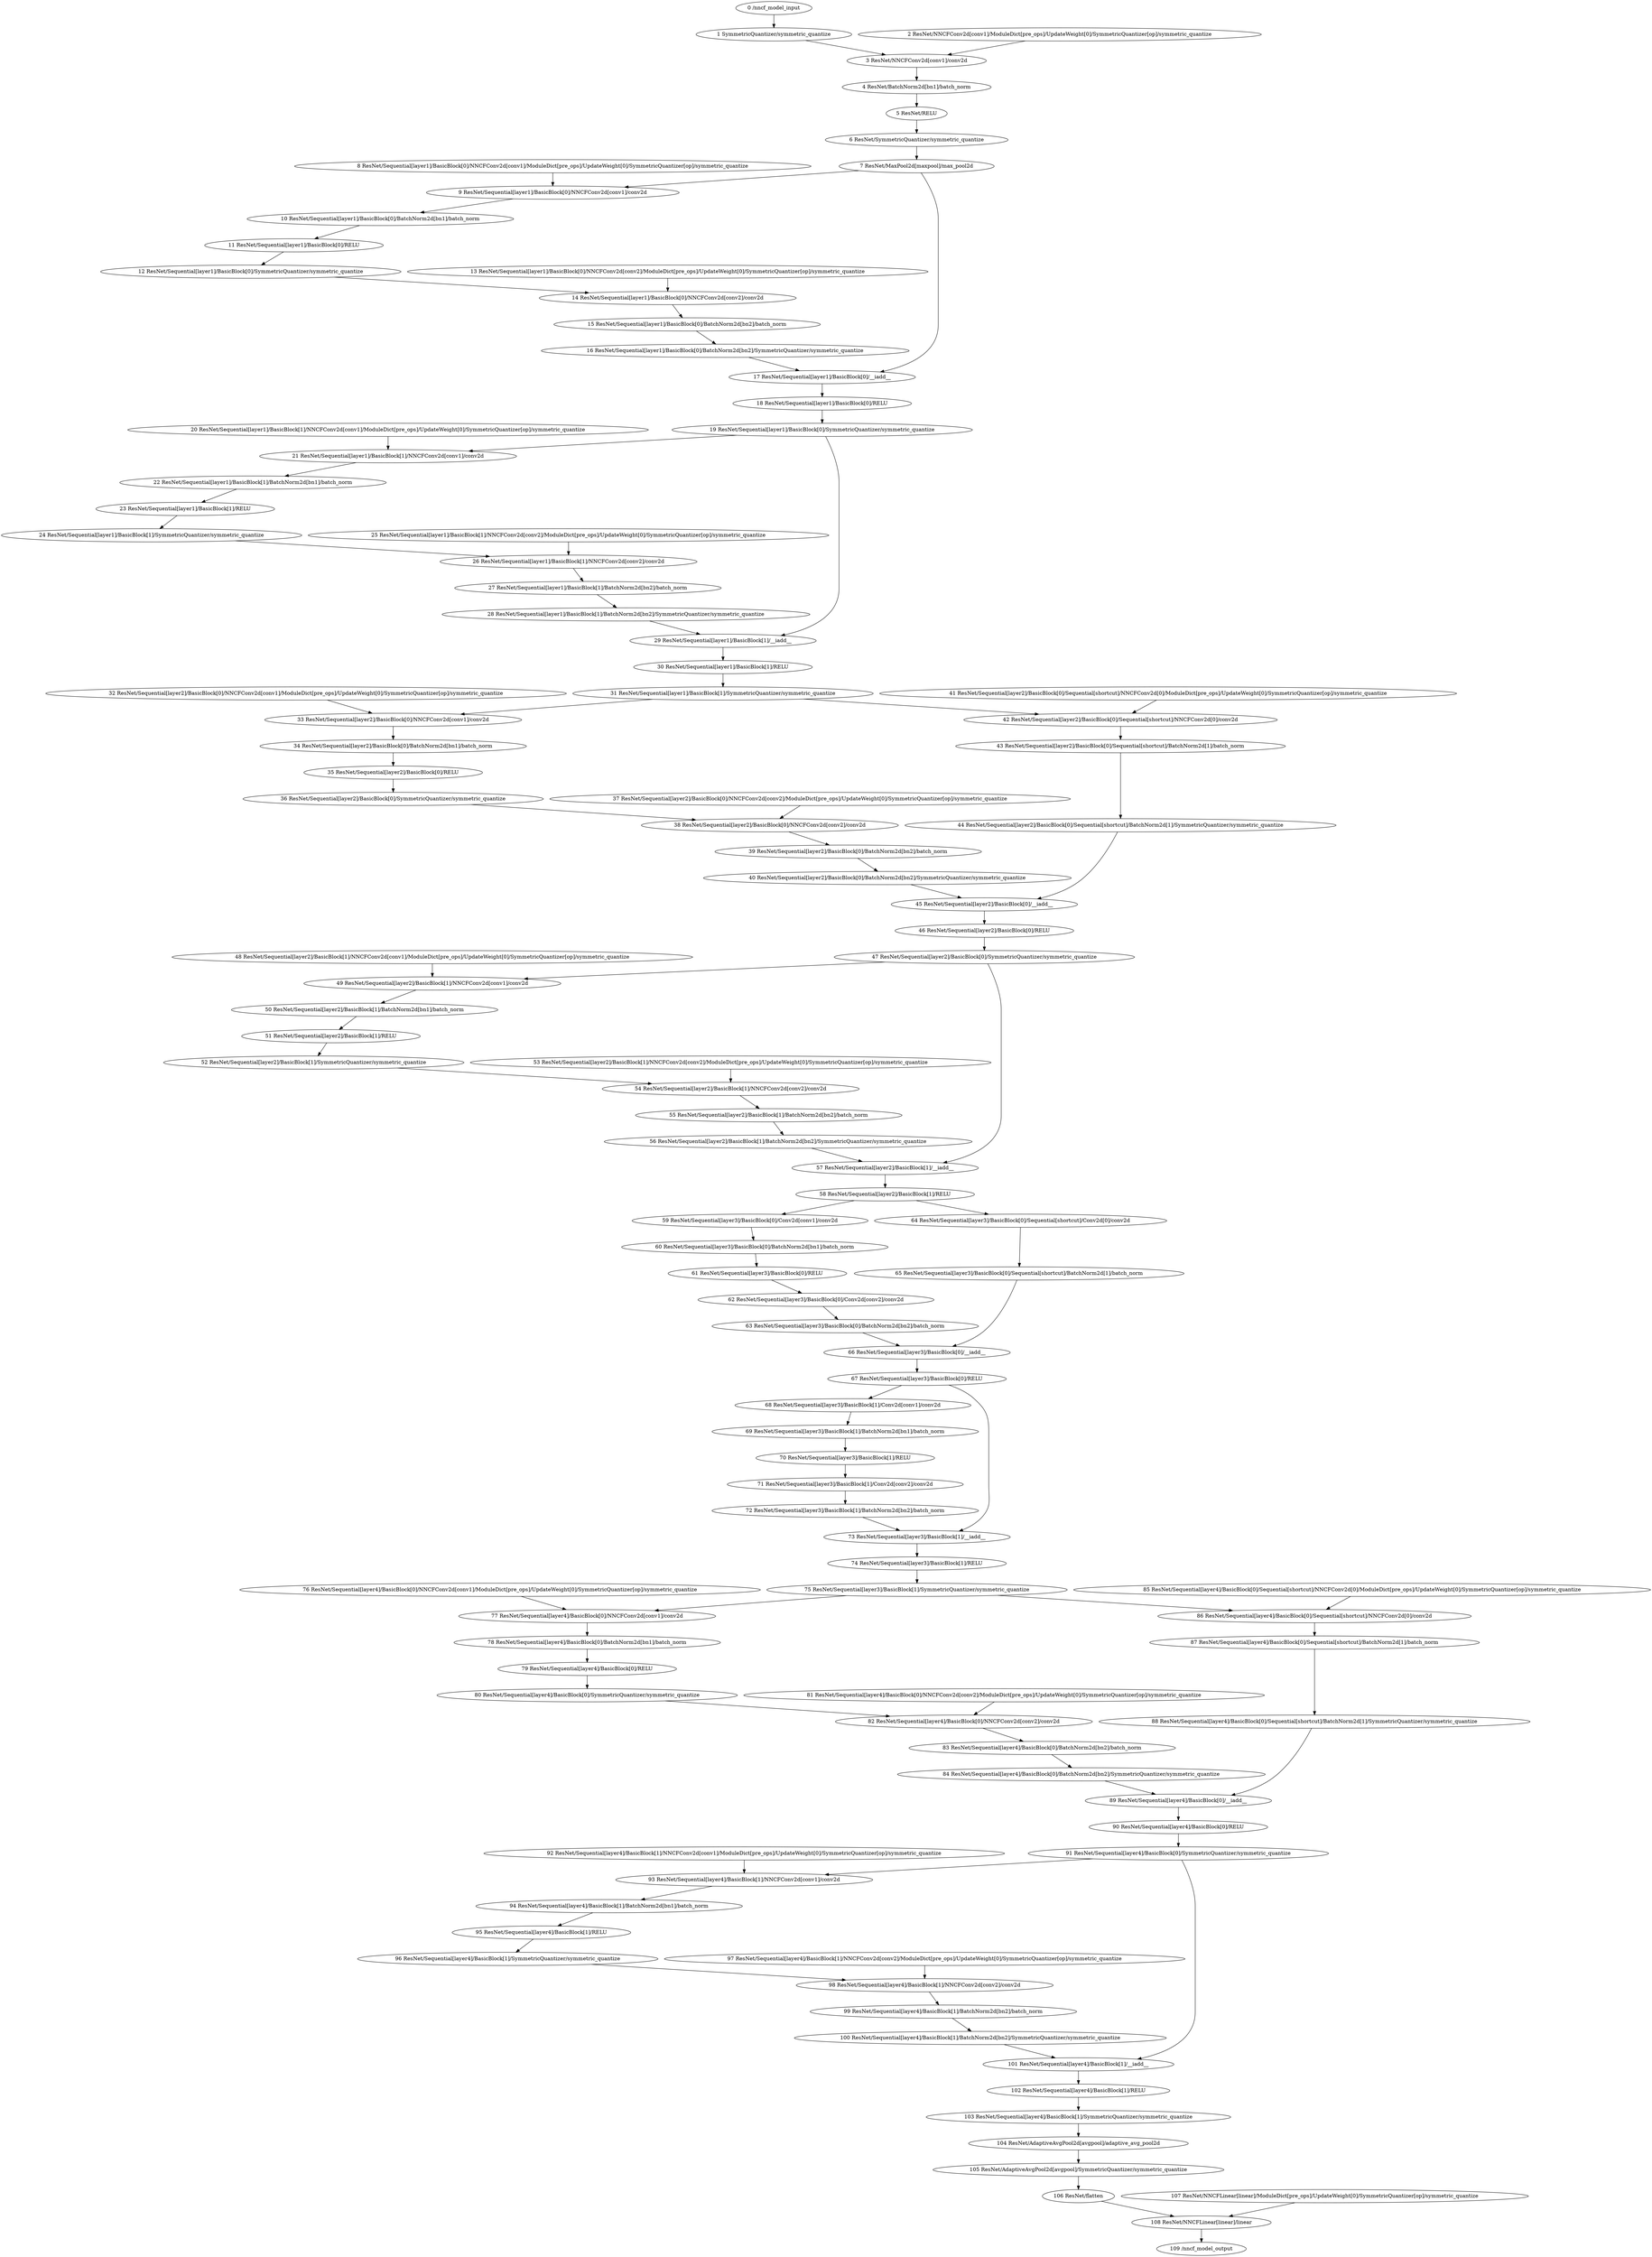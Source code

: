 strict digraph  {
"0 /nncf_model_input" [id=0, scope="", type=nncf_model_input];
"1 SymmetricQuantizer/symmetric_quantize" [id=1, scope=SymmetricQuantizer, type=symmetric_quantize];
"2 ResNet/NNCFConv2d[conv1]/ModuleDict[pre_ops]/UpdateWeight[0]/SymmetricQuantizer[op]/symmetric_quantize" [id=2, scope="ResNet/NNCFConv2d[conv1]/ModuleDict[pre_ops]/UpdateWeight[0]/SymmetricQuantizer[op]", type=symmetric_quantize];
"3 ResNet/NNCFConv2d[conv1]/conv2d" [id=3, scope="ResNet/NNCFConv2d[conv1]", type=conv2d];
"4 ResNet/BatchNorm2d[bn1]/batch_norm" [id=4, scope="ResNet/BatchNorm2d[bn1]", type=batch_norm];
"5 ResNet/RELU" [id=5, scope=ResNet, type=RELU];
"6 ResNet/SymmetricQuantizer/symmetric_quantize" [id=6, scope="ResNet/SymmetricQuantizer", type=symmetric_quantize];
"7 ResNet/MaxPool2d[maxpool]/max_pool2d" [id=7, scope="ResNet/MaxPool2d[maxpool]", type=max_pool2d];
"8 ResNet/Sequential[layer1]/BasicBlock[0]/NNCFConv2d[conv1]/ModuleDict[pre_ops]/UpdateWeight[0]/SymmetricQuantizer[op]/symmetric_quantize" [id=8, scope="ResNet/Sequential[layer1]/BasicBlock[0]/NNCFConv2d[conv1]/ModuleDict[pre_ops]/UpdateWeight[0]/SymmetricQuantizer[op]", type=symmetric_quantize];
"9 ResNet/Sequential[layer1]/BasicBlock[0]/NNCFConv2d[conv1]/conv2d" [id=9, scope="ResNet/Sequential[layer1]/BasicBlock[0]/NNCFConv2d[conv1]", type=conv2d];
"10 ResNet/Sequential[layer1]/BasicBlock[0]/BatchNorm2d[bn1]/batch_norm" [id=10, scope="ResNet/Sequential[layer1]/BasicBlock[0]/BatchNorm2d[bn1]", type=batch_norm];
"11 ResNet/Sequential[layer1]/BasicBlock[0]/RELU" [id=11, scope="ResNet/Sequential[layer1]/BasicBlock[0]", type=RELU];
"12 ResNet/Sequential[layer1]/BasicBlock[0]/SymmetricQuantizer/symmetric_quantize" [id=12, scope="ResNet/Sequential[layer1]/BasicBlock[0]/SymmetricQuantizer", type=symmetric_quantize];
"13 ResNet/Sequential[layer1]/BasicBlock[0]/NNCFConv2d[conv2]/ModuleDict[pre_ops]/UpdateWeight[0]/SymmetricQuantizer[op]/symmetric_quantize" [id=13, scope="ResNet/Sequential[layer1]/BasicBlock[0]/NNCFConv2d[conv2]/ModuleDict[pre_ops]/UpdateWeight[0]/SymmetricQuantizer[op]", type=symmetric_quantize];
"14 ResNet/Sequential[layer1]/BasicBlock[0]/NNCFConv2d[conv2]/conv2d" [id=14, scope="ResNet/Sequential[layer1]/BasicBlock[0]/NNCFConv2d[conv2]", type=conv2d];
"15 ResNet/Sequential[layer1]/BasicBlock[0]/BatchNorm2d[bn2]/batch_norm" [id=15, scope="ResNet/Sequential[layer1]/BasicBlock[0]/BatchNorm2d[bn2]", type=batch_norm];
"16 ResNet/Sequential[layer1]/BasicBlock[0]/BatchNorm2d[bn2]/SymmetricQuantizer/symmetric_quantize" [id=16, scope="ResNet/Sequential[layer1]/BasicBlock[0]/BatchNorm2d[bn2]/SymmetricQuantizer", type=symmetric_quantize];
"17 ResNet/Sequential[layer1]/BasicBlock[0]/__iadd__" [id=17, scope="ResNet/Sequential[layer1]/BasicBlock[0]", type=__iadd__];
"18 ResNet/Sequential[layer1]/BasicBlock[0]/RELU" [id=18, scope="ResNet/Sequential[layer1]/BasicBlock[0]", type=RELU];
"19 ResNet/Sequential[layer1]/BasicBlock[0]/SymmetricQuantizer/symmetric_quantize" [id=19, scope="ResNet/Sequential[layer1]/BasicBlock[0]/SymmetricQuantizer", type=symmetric_quantize];
"20 ResNet/Sequential[layer1]/BasicBlock[1]/NNCFConv2d[conv1]/ModuleDict[pre_ops]/UpdateWeight[0]/SymmetricQuantizer[op]/symmetric_quantize" [id=20, scope="ResNet/Sequential[layer1]/BasicBlock[1]/NNCFConv2d[conv1]/ModuleDict[pre_ops]/UpdateWeight[0]/SymmetricQuantizer[op]", type=symmetric_quantize];
"21 ResNet/Sequential[layer1]/BasicBlock[1]/NNCFConv2d[conv1]/conv2d" [id=21, scope="ResNet/Sequential[layer1]/BasicBlock[1]/NNCFConv2d[conv1]", type=conv2d];
"22 ResNet/Sequential[layer1]/BasicBlock[1]/BatchNorm2d[bn1]/batch_norm" [id=22, scope="ResNet/Sequential[layer1]/BasicBlock[1]/BatchNorm2d[bn1]", type=batch_norm];
"23 ResNet/Sequential[layer1]/BasicBlock[1]/RELU" [id=23, scope="ResNet/Sequential[layer1]/BasicBlock[1]", type=RELU];
"24 ResNet/Sequential[layer1]/BasicBlock[1]/SymmetricQuantizer/symmetric_quantize" [id=24, scope="ResNet/Sequential[layer1]/BasicBlock[1]/SymmetricQuantizer", type=symmetric_quantize];
"25 ResNet/Sequential[layer1]/BasicBlock[1]/NNCFConv2d[conv2]/ModuleDict[pre_ops]/UpdateWeight[0]/SymmetricQuantizer[op]/symmetric_quantize" [id=25, scope="ResNet/Sequential[layer1]/BasicBlock[1]/NNCFConv2d[conv2]/ModuleDict[pre_ops]/UpdateWeight[0]/SymmetricQuantizer[op]", type=symmetric_quantize];
"26 ResNet/Sequential[layer1]/BasicBlock[1]/NNCFConv2d[conv2]/conv2d" [id=26, scope="ResNet/Sequential[layer1]/BasicBlock[1]/NNCFConv2d[conv2]", type=conv2d];
"27 ResNet/Sequential[layer1]/BasicBlock[1]/BatchNorm2d[bn2]/batch_norm" [id=27, scope="ResNet/Sequential[layer1]/BasicBlock[1]/BatchNorm2d[bn2]", type=batch_norm];
"28 ResNet/Sequential[layer1]/BasicBlock[1]/BatchNorm2d[bn2]/SymmetricQuantizer/symmetric_quantize" [id=28, scope="ResNet/Sequential[layer1]/BasicBlock[1]/BatchNorm2d[bn2]/SymmetricQuantizer", type=symmetric_quantize];
"29 ResNet/Sequential[layer1]/BasicBlock[1]/__iadd__" [id=29, scope="ResNet/Sequential[layer1]/BasicBlock[1]", type=__iadd__];
"30 ResNet/Sequential[layer1]/BasicBlock[1]/RELU" [id=30, scope="ResNet/Sequential[layer1]/BasicBlock[1]", type=RELU];
"31 ResNet/Sequential[layer1]/BasicBlock[1]/SymmetricQuantizer/symmetric_quantize" [id=31, scope="ResNet/Sequential[layer1]/BasicBlock[1]/SymmetricQuantizer", type=symmetric_quantize];
"32 ResNet/Sequential[layer2]/BasicBlock[0]/NNCFConv2d[conv1]/ModuleDict[pre_ops]/UpdateWeight[0]/SymmetricQuantizer[op]/symmetric_quantize" [id=32, scope="ResNet/Sequential[layer2]/BasicBlock[0]/NNCFConv2d[conv1]/ModuleDict[pre_ops]/UpdateWeight[0]/SymmetricQuantizer[op]", type=symmetric_quantize];
"33 ResNet/Sequential[layer2]/BasicBlock[0]/NNCFConv2d[conv1]/conv2d" [id=33, scope="ResNet/Sequential[layer2]/BasicBlock[0]/NNCFConv2d[conv1]", type=conv2d];
"34 ResNet/Sequential[layer2]/BasicBlock[0]/BatchNorm2d[bn1]/batch_norm" [id=34, scope="ResNet/Sequential[layer2]/BasicBlock[0]/BatchNorm2d[bn1]", type=batch_norm];
"35 ResNet/Sequential[layer2]/BasicBlock[0]/RELU" [id=35, scope="ResNet/Sequential[layer2]/BasicBlock[0]", type=RELU];
"36 ResNet/Sequential[layer2]/BasicBlock[0]/SymmetricQuantizer/symmetric_quantize" [id=36, scope="ResNet/Sequential[layer2]/BasicBlock[0]/SymmetricQuantizer", type=symmetric_quantize];
"37 ResNet/Sequential[layer2]/BasicBlock[0]/NNCFConv2d[conv2]/ModuleDict[pre_ops]/UpdateWeight[0]/SymmetricQuantizer[op]/symmetric_quantize" [id=37, scope="ResNet/Sequential[layer2]/BasicBlock[0]/NNCFConv2d[conv2]/ModuleDict[pre_ops]/UpdateWeight[0]/SymmetricQuantizer[op]", type=symmetric_quantize];
"38 ResNet/Sequential[layer2]/BasicBlock[0]/NNCFConv2d[conv2]/conv2d" [id=38, scope="ResNet/Sequential[layer2]/BasicBlock[0]/NNCFConv2d[conv2]", type=conv2d];
"39 ResNet/Sequential[layer2]/BasicBlock[0]/BatchNorm2d[bn2]/batch_norm" [id=39, scope="ResNet/Sequential[layer2]/BasicBlock[0]/BatchNorm2d[bn2]", type=batch_norm];
"40 ResNet/Sequential[layer2]/BasicBlock[0]/BatchNorm2d[bn2]/SymmetricQuantizer/symmetric_quantize" [id=40, scope="ResNet/Sequential[layer2]/BasicBlock[0]/BatchNorm2d[bn2]/SymmetricQuantizer", type=symmetric_quantize];
"41 ResNet/Sequential[layer2]/BasicBlock[0]/Sequential[shortcut]/NNCFConv2d[0]/ModuleDict[pre_ops]/UpdateWeight[0]/SymmetricQuantizer[op]/symmetric_quantize" [id=41, scope="ResNet/Sequential[layer2]/BasicBlock[0]/Sequential[shortcut]/NNCFConv2d[0]/ModuleDict[pre_ops]/UpdateWeight[0]/SymmetricQuantizer[op]", type=symmetric_quantize];
"42 ResNet/Sequential[layer2]/BasicBlock[0]/Sequential[shortcut]/NNCFConv2d[0]/conv2d" [id=42, scope="ResNet/Sequential[layer2]/BasicBlock[0]/Sequential[shortcut]/NNCFConv2d[0]", type=conv2d];
"43 ResNet/Sequential[layer2]/BasicBlock[0]/Sequential[shortcut]/BatchNorm2d[1]/batch_norm" [id=43, scope="ResNet/Sequential[layer2]/BasicBlock[0]/Sequential[shortcut]/BatchNorm2d[1]", type=batch_norm];
"44 ResNet/Sequential[layer2]/BasicBlock[0]/Sequential[shortcut]/BatchNorm2d[1]/SymmetricQuantizer/symmetric_quantize" [id=44, scope="ResNet/Sequential[layer2]/BasicBlock[0]/Sequential[shortcut]/BatchNorm2d[1]/SymmetricQuantizer", type=symmetric_quantize];
"45 ResNet/Sequential[layer2]/BasicBlock[0]/__iadd__" [id=45, scope="ResNet/Sequential[layer2]/BasicBlock[0]", type=__iadd__];
"46 ResNet/Sequential[layer2]/BasicBlock[0]/RELU" [id=46, scope="ResNet/Sequential[layer2]/BasicBlock[0]", type=RELU];
"47 ResNet/Sequential[layer2]/BasicBlock[0]/SymmetricQuantizer/symmetric_quantize" [id=47, scope="ResNet/Sequential[layer2]/BasicBlock[0]/SymmetricQuantizer", type=symmetric_quantize];
"48 ResNet/Sequential[layer2]/BasicBlock[1]/NNCFConv2d[conv1]/ModuleDict[pre_ops]/UpdateWeight[0]/SymmetricQuantizer[op]/symmetric_quantize" [id=48, scope="ResNet/Sequential[layer2]/BasicBlock[1]/NNCFConv2d[conv1]/ModuleDict[pre_ops]/UpdateWeight[0]/SymmetricQuantizer[op]", type=symmetric_quantize];
"49 ResNet/Sequential[layer2]/BasicBlock[1]/NNCFConv2d[conv1]/conv2d" [id=49, scope="ResNet/Sequential[layer2]/BasicBlock[1]/NNCFConv2d[conv1]", type=conv2d];
"50 ResNet/Sequential[layer2]/BasicBlock[1]/BatchNorm2d[bn1]/batch_norm" [id=50, scope="ResNet/Sequential[layer2]/BasicBlock[1]/BatchNorm2d[bn1]", type=batch_norm];
"51 ResNet/Sequential[layer2]/BasicBlock[1]/RELU" [id=51, scope="ResNet/Sequential[layer2]/BasicBlock[1]", type=RELU];
"52 ResNet/Sequential[layer2]/BasicBlock[1]/SymmetricQuantizer/symmetric_quantize" [id=52, scope="ResNet/Sequential[layer2]/BasicBlock[1]/SymmetricQuantizer", type=symmetric_quantize];
"53 ResNet/Sequential[layer2]/BasicBlock[1]/NNCFConv2d[conv2]/ModuleDict[pre_ops]/UpdateWeight[0]/SymmetricQuantizer[op]/symmetric_quantize" [id=53, scope="ResNet/Sequential[layer2]/BasicBlock[1]/NNCFConv2d[conv2]/ModuleDict[pre_ops]/UpdateWeight[0]/SymmetricQuantizer[op]", type=symmetric_quantize];
"54 ResNet/Sequential[layer2]/BasicBlock[1]/NNCFConv2d[conv2]/conv2d" [id=54, scope="ResNet/Sequential[layer2]/BasicBlock[1]/NNCFConv2d[conv2]", type=conv2d];
"55 ResNet/Sequential[layer2]/BasicBlock[1]/BatchNorm2d[bn2]/batch_norm" [id=55, scope="ResNet/Sequential[layer2]/BasicBlock[1]/BatchNorm2d[bn2]", type=batch_norm];
"56 ResNet/Sequential[layer2]/BasicBlock[1]/BatchNorm2d[bn2]/SymmetricQuantizer/symmetric_quantize" [id=56, scope="ResNet/Sequential[layer2]/BasicBlock[1]/BatchNorm2d[bn2]/SymmetricQuantizer", type=symmetric_quantize];
"57 ResNet/Sequential[layer2]/BasicBlock[1]/__iadd__" [id=57, scope="ResNet/Sequential[layer2]/BasicBlock[1]", type=__iadd__];
"58 ResNet/Sequential[layer2]/BasicBlock[1]/RELU" [id=58, scope="ResNet/Sequential[layer2]/BasicBlock[1]", type=RELU];
"59 ResNet/Sequential[layer3]/BasicBlock[0]/Conv2d[conv1]/conv2d" [id=59, scope="ResNet/Sequential[layer3]/BasicBlock[0]/Conv2d[conv1]", type=conv2d];
"60 ResNet/Sequential[layer3]/BasicBlock[0]/BatchNorm2d[bn1]/batch_norm" [id=60, scope="ResNet/Sequential[layer3]/BasicBlock[0]/BatchNorm2d[bn1]", type=batch_norm];
"61 ResNet/Sequential[layer3]/BasicBlock[0]/RELU" [id=61, scope="ResNet/Sequential[layer3]/BasicBlock[0]", type=RELU];
"62 ResNet/Sequential[layer3]/BasicBlock[0]/Conv2d[conv2]/conv2d" [id=62, scope="ResNet/Sequential[layer3]/BasicBlock[0]/Conv2d[conv2]", type=conv2d];
"63 ResNet/Sequential[layer3]/BasicBlock[0]/BatchNorm2d[bn2]/batch_norm" [id=63, scope="ResNet/Sequential[layer3]/BasicBlock[0]/BatchNorm2d[bn2]", type=batch_norm];
"64 ResNet/Sequential[layer3]/BasicBlock[0]/Sequential[shortcut]/Conv2d[0]/conv2d" [id=64, scope="ResNet/Sequential[layer3]/BasicBlock[0]/Sequential[shortcut]/Conv2d[0]", type=conv2d];
"65 ResNet/Sequential[layer3]/BasicBlock[0]/Sequential[shortcut]/BatchNorm2d[1]/batch_norm" [id=65, scope="ResNet/Sequential[layer3]/BasicBlock[0]/Sequential[shortcut]/BatchNorm2d[1]", type=batch_norm];
"66 ResNet/Sequential[layer3]/BasicBlock[0]/__iadd__" [id=66, scope="ResNet/Sequential[layer3]/BasicBlock[0]", type=__iadd__];
"67 ResNet/Sequential[layer3]/BasicBlock[0]/RELU" [id=67, scope="ResNet/Sequential[layer3]/BasicBlock[0]", type=RELU];
"68 ResNet/Sequential[layer3]/BasicBlock[1]/Conv2d[conv1]/conv2d" [id=68, scope="ResNet/Sequential[layer3]/BasicBlock[1]/Conv2d[conv1]", type=conv2d];
"69 ResNet/Sequential[layer3]/BasicBlock[1]/BatchNorm2d[bn1]/batch_norm" [id=69, scope="ResNet/Sequential[layer3]/BasicBlock[1]/BatchNorm2d[bn1]", type=batch_norm];
"70 ResNet/Sequential[layer3]/BasicBlock[1]/RELU" [id=70, scope="ResNet/Sequential[layer3]/BasicBlock[1]", type=RELU];
"71 ResNet/Sequential[layer3]/BasicBlock[1]/Conv2d[conv2]/conv2d" [id=71, scope="ResNet/Sequential[layer3]/BasicBlock[1]/Conv2d[conv2]", type=conv2d];
"72 ResNet/Sequential[layer3]/BasicBlock[1]/BatchNorm2d[bn2]/batch_norm" [id=72, scope="ResNet/Sequential[layer3]/BasicBlock[1]/BatchNorm2d[bn2]", type=batch_norm];
"73 ResNet/Sequential[layer3]/BasicBlock[1]/__iadd__" [id=73, scope="ResNet/Sequential[layer3]/BasicBlock[1]", type=__iadd__];
"74 ResNet/Sequential[layer3]/BasicBlock[1]/RELU" [id=74, scope="ResNet/Sequential[layer3]/BasicBlock[1]", type=RELU];
"75 ResNet/Sequential[layer3]/BasicBlock[1]/SymmetricQuantizer/symmetric_quantize" [id=75, scope="ResNet/Sequential[layer3]/BasicBlock[1]/SymmetricQuantizer", type=symmetric_quantize];
"76 ResNet/Sequential[layer4]/BasicBlock[0]/NNCFConv2d[conv1]/ModuleDict[pre_ops]/UpdateWeight[0]/SymmetricQuantizer[op]/symmetric_quantize" [id=76, scope="ResNet/Sequential[layer4]/BasicBlock[0]/NNCFConv2d[conv1]/ModuleDict[pre_ops]/UpdateWeight[0]/SymmetricQuantizer[op]", type=symmetric_quantize];
"77 ResNet/Sequential[layer4]/BasicBlock[0]/NNCFConv2d[conv1]/conv2d" [id=77, scope="ResNet/Sequential[layer4]/BasicBlock[0]/NNCFConv2d[conv1]", type=conv2d];
"78 ResNet/Sequential[layer4]/BasicBlock[0]/BatchNorm2d[bn1]/batch_norm" [id=78, scope="ResNet/Sequential[layer4]/BasicBlock[0]/BatchNorm2d[bn1]", type=batch_norm];
"79 ResNet/Sequential[layer4]/BasicBlock[0]/RELU" [id=79, scope="ResNet/Sequential[layer4]/BasicBlock[0]", type=RELU];
"80 ResNet/Sequential[layer4]/BasicBlock[0]/SymmetricQuantizer/symmetric_quantize" [id=80, scope="ResNet/Sequential[layer4]/BasicBlock[0]/SymmetricQuantizer", type=symmetric_quantize];
"81 ResNet/Sequential[layer4]/BasicBlock[0]/NNCFConv2d[conv2]/ModuleDict[pre_ops]/UpdateWeight[0]/SymmetricQuantizer[op]/symmetric_quantize" [id=81, scope="ResNet/Sequential[layer4]/BasicBlock[0]/NNCFConv2d[conv2]/ModuleDict[pre_ops]/UpdateWeight[0]/SymmetricQuantizer[op]", type=symmetric_quantize];
"82 ResNet/Sequential[layer4]/BasicBlock[0]/NNCFConv2d[conv2]/conv2d" [id=82, scope="ResNet/Sequential[layer4]/BasicBlock[0]/NNCFConv2d[conv2]", type=conv2d];
"83 ResNet/Sequential[layer4]/BasicBlock[0]/BatchNorm2d[bn2]/batch_norm" [id=83, scope="ResNet/Sequential[layer4]/BasicBlock[0]/BatchNorm2d[bn2]", type=batch_norm];
"84 ResNet/Sequential[layer4]/BasicBlock[0]/BatchNorm2d[bn2]/SymmetricQuantizer/symmetric_quantize" [id=84, scope="ResNet/Sequential[layer4]/BasicBlock[0]/BatchNorm2d[bn2]/SymmetricQuantizer", type=symmetric_quantize];
"85 ResNet/Sequential[layer4]/BasicBlock[0]/Sequential[shortcut]/NNCFConv2d[0]/ModuleDict[pre_ops]/UpdateWeight[0]/SymmetricQuantizer[op]/symmetric_quantize" [id=85, scope="ResNet/Sequential[layer4]/BasicBlock[0]/Sequential[shortcut]/NNCFConv2d[0]/ModuleDict[pre_ops]/UpdateWeight[0]/SymmetricQuantizer[op]", type=symmetric_quantize];
"86 ResNet/Sequential[layer4]/BasicBlock[0]/Sequential[shortcut]/NNCFConv2d[0]/conv2d" [id=86, scope="ResNet/Sequential[layer4]/BasicBlock[0]/Sequential[shortcut]/NNCFConv2d[0]", type=conv2d];
"87 ResNet/Sequential[layer4]/BasicBlock[0]/Sequential[shortcut]/BatchNorm2d[1]/batch_norm" [id=87, scope="ResNet/Sequential[layer4]/BasicBlock[0]/Sequential[shortcut]/BatchNorm2d[1]", type=batch_norm];
"88 ResNet/Sequential[layer4]/BasicBlock[0]/Sequential[shortcut]/BatchNorm2d[1]/SymmetricQuantizer/symmetric_quantize" [id=88, scope="ResNet/Sequential[layer4]/BasicBlock[0]/Sequential[shortcut]/BatchNorm2d[1]/SymmetricQuantizer", type=symmetric_quantize];
"89 ResNet/Sequential[layer4]/BasicBlock[0]/__iadd__" [id=89, scope="ResNet/Sequential[layer4]/BasicBlock[0]", type=__iadd__];
"90 ResNet/Sequential[layer4]/BasicBlock[0]/RELU" [id=90, scope="ResNet/Sequential[layer4]/BasicBlock[0]", type=RELU];
"91 ResNet/Sequential[layer4]/BasicBlock[0]/SymmetricQuantizer/symmetric_quantize" [id=91, scope="ResNet/Sequential[layer4]/BasicBlock[0]/SymmetricQuantizer", type=symmetric_quantize];
"92 ResNet/Sequential[layer4]/BasicBlock[1]/NNCFConv2d[conv1]/ModuleDict[pre_ops]/UpdateWeight[0]/SymmetricQuantizer[op]/symmetric_quantize" [id=92, scope="ResNet/Sequential[layer4]/BasicBlock[1]/NNCFConv2d[conv1]/ModuleDict[pre_ops]/UpdateWeight[0]/SymmetricQuantizer[op]", type=symmetric_quantize];
"93 ResNet/Sequential[layer4]/BasicBlock[1]/NNCFConv2d[conv1]/conv2d" [id=93, scope="ResNet/Sequential[layer4]/BasicBlock[1]/NNCFConv2d[conv1]", type=conv2d];
"94 ResNet/Sequential[layer4]/BasicBlock[1]/BatchNorm2d[bn1]/batch_norm" [id=94, scope="ResNet/Sequential[layer4]/BasicBlock[1]/BatchNorm2d[bn1]", type=batch_norm];
"95 ResNet/Sequential[layer4]/BasicBlock[1]/RELU" [id=95, scope="ResNet/Sequential[layer4]/BasicBlock[1]", type=RELU];
"96 ResNet/Sequential[layer4]/BasicBlock[1]/SymmetricQuantizer/symmetric_quantize" [id=96, scope="ResNet/Sequential[layer4]/BasicBlock[1]/SymmetricQuantizer", type=symmetric_quantize];
"97 ResNet/Sequential[layer4]/BasicBlock[1]/NNCFConv2d[conv2]/ModuleDict[pre_ops]/UpdateWeight[0]/SymmetricQuantizer[op]/symmetric_quantize" [id=97, scope="ResNet/Sequential[layer4]/BasicBlock[1]/NNCFConv2d[conv2]/ModuleDict[pre_ops]/UpdateWeight[0]/SymmetricQuantizer[op]", type=symmetric_quantize];
"98 ResNet/Sequential[layer4]/BasicBlock[1]/NNCFConv2d[conv2]/conv2d" [id=98, scope="ResNet/Sequential[layer4]/BasicBlock[1]/NNCFConv2d[conv2]", type=conv2d];
"99 ResNet/Sequential[layer4]/BasicBlock[1]/BatchNorm2d[bn2]/batch_norm" [id=99, scope="ResNet/Sequential[layer4]/BasicBlock[1]/BatchNorm2d[bn2]", type=batch_norm];
"100 ResNet/Sequential[layer4]/BasicBlock[1]/BatchNorm2d[bn2]/SymmetricQuantizer/symmetric_quantize" [id=100, scope="ResNet/Sequential[layer4]/BasicBlock[1]/BatchNorm2d[bn2]/SymmetricQuantizer", type=symmetric_quantize];
"101 ResNet/Sequential[layer4]/BasicBlock[1]/__iadd__" [id=101, scope="ResNet/Sequential[layer4]/BasicBlock[1]", type=__iadd__];
"102 ResNet/Sequential[layer4]/BasicBlock[1]/RELU" [id=102, scope="ResNet/Sequential[layer4]/BasicBlock[1]", type=RELU];
"103 ResNet/Sequential[layer4]/BasicBlock[1]/SymmetricQuantizer/symmetric_quantize" [id=103, scope="ResNet/Sequential[layer4]/BasicBlock[1]/SymmetricQuantizer", type=symmetric_quantize];
"104 ResNet/AdaptiveAvgPool2d[avgpool]/adaptive_avg_pool2d" [id=104, scope="ResNet/AdaptiveAvgPool2d[avgpool]", type=adaptive_avg_pool2d];
"105 ResNet/AdaptiveAvgPool2d[avgpool]/SymmetricQuantizer/symmetric_quantize" [id=105, scope="ResNet/AdaptiveAvgPool2d[avgpool]/SymmetricQuantizer", type=symmetric_quantize];
"106 ResNet/flatten" [id=106, scope=ResNet, type=flatten];
"107 ResNet/NNCFLinear[linear]/ModuleDict[pre_ops]/UpdateWeight[0]/SymmetricQuantizer[op]/symmetric_quantize" [id=107, scope="ResNet/NNCFLinear[linear]/ModuleDict[pre_ops]/UpdateWeight[0]/SymmetricQuantizer[op]", type=symmetric_quantize];
"108 ResNet/NNCFLinear[linear]/linear" [id=108, scope="ResNet/NNCFLinear[linear]", type=linear];
"109 /nncf_model_output" [id=109, scope="", type=nncf_model_output];
"0 /nncf_model_input" -> "1 SymmetricQuantizer/symmetric_quantize";
"1 SymmetricQuantizer/symmetric_quantize" -> "3 ResNet/NNCFConv2d[conv1]/conv2d";
"2 ResNet/NNCFConv2d[conv1]/ModuleDict[pre_ops]/UpdateWeight[0]/SymmetricQuantizer[op]/symmetric_quantize" -> "3 ResNet/NNCFConv2d[conv1]/conv2d";
"3 ResNet/NNCFConv2d[conv1]/conv2d" -> "4 ResNet/BatchNorm2d[bn1]/batch_norm";
"4 ResNet/BatchNorm2d[bn1]/batch_norm" -> "5 ResNet/RELU";
"5 ResNet/RELU" -> "6 ResNet/SymmetricQuantizer/symmetric_quantize";
"6 ResNet/SymmetricQuantizer/symmetric_quantize" -> "7 ResNet/MaxPool2d[maxpool]/max_pool2d";
"7 ResNet/MaxPool2d[maxpool]/max_pool2d" -> "9 ResNet/Sequential[layer1]/BasicBlock[0]/NNCFConv2d[conv1]/conv2d";
"8 ResNet/Sequential[layer1]/BasicBlock[0]/NNCFConv2d[conv1]/ModuleDict[pre_ops]/UpdateWeight[0]/SymmetricQuantizer[op]/symmetric_quantize" -> "9 ResNet/Sequential[layer1]/BasicBlock[0]/NNCFConv2d[conv1]/conv2d";
"7 ResNet/MaxPool2d[maxpool]/max_pool2d" -> "17 ResNet/Sequential[layer1]/BasicBlock[0]/__iadd__";
"9 ResNet/Sequential[layer1]/BasicBlock[0]/NNCFConv2d[conv1]/conv2d" -> "10 ResNet/Sequential[layer1]/BasicBlock[0]/BatchNorm2d[bn1]/batch_norm";
"10 ResNet/Sequential[layer1]/BasicBlock[0]/BatchNorm2d[bn1]/batch_norm" -> "11 ResNet/Sequential[layer1]/BasicBlock[0]/RELU";
"11 ResNet/Sequential[layer1]/BasicBlock[0]/RELU" -> "12 ResNet/Sequential[layer1]/BasicBlock[0]/SymmetricQuantizer/symmetric_quantize";
"12 ResNet/Sequential[layer1]/BasicBlock[0]/SymmetricQuantizer/symmetric_quantize" -> "14 ResNet/Sequential[layer1]/BasicBlock[0]/NNCFConv2d[conv2]/conv2d";
"13 ResNet/Sequential[layer1]/BasicBlock[0]/NNCFConv2d[conv2]/ModuleDict[pre_ops]/UpdateWeight[0]/SymmetricQuantizer[op]/symmetric_quantize" -> "14 ResNet/Sequential[layer1]/BasicBlock[0]/NNCFConv2d[conv2]/conv2d";
"14 ResNet/Sequential[layer1]/BasicBlock[0]/NNCFConv2d[conv2]/conv2d" -> "15 ResNet/Sequential[layer1]/BasicBlock[0]/BatchNorm2d[bn2]/batch_norm";
"15 ResNet/Sequential[layer1]/BasicBlock[0]/BatchNorm2d[bn2]/batch_norm" -> "16 ResNet/Sequential[layer1]/BasicBlock[0]/BatchNorm2d[bn2]/SymmetricQuantizer/symmetric_quantize";
"16 ResNet/Sequential[layer1]/BasicBlock[0]/BatchNorm2d[bn2]/SymmetricQuantizer/symmetric_quantize" -> "17 ResNet/Sequential[layer1]/BasicBlock[0]/__iadd__";
"17 ResNet/Sequential[layer1]/BasicBlock[0]/__iadd__" -> "18 ResNet/Sequential[layer1]/BasicBlock[0]/RELU";
"18 ResNet/Sequential[layer1]/BasicBlock[0]/RELU" -> "19 ResNet/Sequential[layer1]/BasicBlock[0]/SymmetricQuantizer/symmetric_quantize";
"19 ResNet/Sequential[layer1]/BasicBlock[0]/SymmetricQuantizer/symmetric_quantize" -> "21 ResNet/Sequential[layer1]/BasicBlock[1]/NNCFConv2d[conv1]/conv2d";
"19 ResNet/Sequential[layer1]/BasicBlock[0]/SymmetricQuantizer/symmetric_quantize" -> "29 ResNet/Sequential[layer1]/BasicBlock[1]/__iadd__";
"20 ResNet/Sequential[layer1]/BasicBlock[1]/NNCFConv2d[conv1]/ModuleDict[pre_ops]/UpdateWeight[0]/SymmetricQuantizer[op]/symmetric_quantize" -> "21 ResNet/Sequential[layer1]/BasicBlock[1]/NNCFConv2d[conv1]/conv2d";
"21 ResNet/Sequential[layer1]/BasicBlock[1]/NNCFConv2d[conv1]/conv2d" -> "22 ResNet/Sequential[layer1]/BasicBlock[1]/BatchNorm2d[bn1]/batch_norm";
"22 ResNet/Sequential[layer1]/BasicBlock[1]/BatchNorm2d[bn1]/batch_norm" -> "23 ResNet/Sequential[layer1]/BasicBlock[1]/RELU";
"23 ResNet/Sequential[layer1]/BasicBlock[1]/RELU" -> "24 ResNet/Sequential[layer1]/BasicBlock[1]/SymmetricQuantizer/symmetric_quantize";
"24 ResNet/Sequential[layer1]/BasicBlock[1]/SymmetricQuantizer/symmetric_quantize" -> "26 ResNet/Sequential[layer1]/BasicBlock[1]/NNCFConv2d[conv2]/conv2d";
"25 ResNet/Sequential[layer1]/BasicBlock[1]/NNCFConv2d[conv2]/ModuleDict[pre_ops]/UpdateWeight[0]/SymmetricQuantizer[op]/symmetric_quantize" -> "26 ResNet/Sequential[layer1]/BasicBlock[1]/NNCFConv2d[conv2]/conv2d";
"26 ResNet/Sequential[layer1]/BasicBlock[1]/NNCFConv2d[conv2]/conv2d" -> "27 ResNet/Sequential[layer1]/BasicBlock[1]/BatchNorm2d[bn2]/batch_norm";
"27 ResNet/Sequential[layer1]/BasicBlock[1]/BatchNorm2d[bn2]/batch_norm" -> "28 ResNet/Sequential[layer1]/BasicBlock[1]/BatchNorm2d[bn2]/SymmetricQuantizer/symmetric_quantize";
"28 ResNet/Sequential[layer1]/BasicBlock[1]/BatchNorm2d[bn2]/SymmetricQuantizer/symmetric_quantize" -> "29 ResNet/Sequential[layer1]/BasicBlock[1]/__iadd__";
"29 ResNet/Sequential[layer1]/BasicBlock[1]/__iadd__" -> "30 ResNet/Sequential[layer1]/BasicBlock[1]/RELU";
"30 ResNet/Sequential[layer1]/BasicBlock[1]/RELU" -> "31 ResNet/Sequential[layer1]/BasicBlock[1]/SymmetricQuantizer/symmetric_quantize";
"31 ResNet/Sequential[layer1]/BasicBlock[1]/SymmetricQuantizer/symmetric_quantize" -> "33 ResNet/Sequential[layer2]/BasicBlock[0]/NNCFConv2d[conv1]/conv2d";
"31 ResNet/Sequential[layer1]/BasicBlock[1]/SymmetricQuantizer/symmetric_quantize" -> "42 ResNet/Sequential[layer2]/BasicBlock[0]/Sequential[shortcut]/NNCFConv2d[0]/conv2d";
"32 ResNet/Sequential[layer2]/BasicBlock[0]/NNCFConv2d[conv1]/ModuleDict[pre_ops]/UpdateWeight[0]/SymmetricQuantizer[op]/symmetric_quantize" -> "33 ResNet/Sequential[layer2]/BasicBlock[0]/NNCFConv2d[conv1]/conv2d";
"33 ResNet/Sequential[layer2]/BasicBlock[0]/NNCFConv2d[conv1]/conv2d" -> "34 ResNet/Sequential[layer2]/BasicBlock[0]/BatchNorm2d[bn1]/batch_norm";
"34 ResNet/Sequential[layer2]/BasicBlock[0]/BatchNorm2d[bn1]/batch_norm" -> "35 ResNet/Sequential[layer2]/BasicBlock[0]/RELU";
"35 ResNet/Sequential[layer2]/BasicBlock[0]/RELU" -> "36 ResNet/Sequential[layer2]/BasicBlock[0]/SymmetricQuantizer/symmetric_quantize";
"36 ResNet/Sequential[layer2]/BasicBlock[0]/SymmetricQuantizer/symmetric_quantize" -> "38 ResNet/Sequential[layer2]/BasicBlock[0]/NNCFConv2d[conv2]/conv2d";
"37 ResNet/Sequential[layer2]/BasicBlock[0]/NNCFConv2d[conv2]/ModuleDict[pre_ops]/UpdateWeight[0]/SymmetricQuantizer[op]/symmetric_quantize" -> "38 ResNet/Sequential[layer2]/BasicBlock[0]/NNCFConv2d[conv2]/conv2d";
"38 ResNet/Sequential[layer2]/BasicBlock[0]/NNCFConv2d[conv2]/conv2d" -> "39 ResNet/Sequential[layer2]/BasicBlock[0]/BatchNorm2d[bn2]/batch_norm";
"39 ResNet/Sequential[layer2]/BasicBlock[0]/BatchNorm2d[bn2]/batch_norm" -> "40 ResNet/Sequential[layer2]/BasicBlock[0]/BatchNorm2d[bn2]/SymmetricQuantizer/symmetric_quantize";
"40 ResNet/Sequential[layer2]/BasicBlock[0]/BatchNorm2d[bn2]/SymmetricQuantizer/symmetric_quantize" -> "45 ResNet/Sequential[layer2]/BasicBlock[0]/__iadd__";
"41 ResNet/Sequential[layer2]/BasicBlock[0]/Sequential[shortcut]/NNCFConv2d[0]/ModuleDict[pre_ops]/UpdateWeight[0]/SymmetricQuantizer[op]/symmetric_quantize" -> "42 ResNet/Sequential[layer2]/BasicBlock[0]/Sequential[shortcut]/NNCFConv2d[0]/conv2d";
"42 ResNet/Sequential[layer2]/BasicBlock[0]/Sequential[shortcut]/NNCFConv2d[0]/conv2d" -> "43 ResNet/Sequential[layer2]/BasicBlock[0]/Sequential[shortcut]/BatchNorm2d[1]/batch_norm";
"43 ResNet/Sequential[layer2]/BasicBlock[0]/Sequential[shortcut]/BatchNorm2d[1]/batch_norm" -> "44 ResNet/Sequential[layer2]/BasicBlock[0]/Sequential[shortcut]/BatchNorm2d[1]/SymmetricQuantizer/symmetric_quantize";
"44 ResNet/Sequential[layer2]/BasicBlock[0]/Sequential[shortcut]/BatchNorm2d[1]/SymmetricQuantizer/symmetric_quantize" -> "45 ResNet/Sequential[layer2]/BasicBlock[0]/__iadd__";
"45 ResNet/Sequential[layer2]/BasicBlock[0]/__iadd__" -> "46 ResNet/Sequential[layer2]/BasicBlock[0]/RELU";
"46 ResNet/Sequential[layer2]/BasicBlock[0]/RELU" -> "47 ResNet/Sequential[layer2]/BasicBlock[0]/SymmetricQuantizer/symmetric_quantize";
"47 ResNet/Sequential[layer2]/BasicBlock[0]/SymmetricQuantizer/symmetric_quantize" -> "49 ResNet/Sequential[layer2]/BasicBlock[1]/NNCFConv2d[conv1]/conv2d";
"47 ResNet/Sequential[layer2]/BasicBlock[0]/SymmetricQuantizer/symmetric_quantize" -> "57 ResNet/Sequential[layer2]/BasicBlock[1]/__iadd__";
"48 ResNet/Sequential[layer2]/BasicBlock[1]/NNCFConv2d[conv1]/ModuleDict[pre_ops]/UpdateWeight[0]/SymmetricQuantizer[op]/symmetric_quantize" -> "49 ResNet/Sequential[layer2]/BasicBlock[1]/NNCFConv2d[conv1]/conv2d";
"49 ResNet/Sequential[layer2]/BasicBlock[1]/NNCFConv2d[conv1]/conv2d" -> "50 ResNet/Sequential[layer2]/BasicBlock[1]/BatchNorm2d[bn1]/batch_norm";
"50 ResNet/Sequential[layer2]/BasicBlock[1]/BatchNorm2d[bn1]/batch_norm" -> "51 ResNet/Sequential[layer2]/BasicBlock[1]/RELU";
"51 ResNet/Sequential[layer2]/BasicBlock[1]/RELU" -> "52 ResNet/Sequential[layer2]/BasicBlock[1]/SymmetricQuantizer/symmetric_quantize";
"52 ResNet/Sequential[layer2]/BasicBlock[1]/SymmetricQuantizer/symmetric_quantize" -> "54 ResNet/Sequential[layer2]/BasicBlock[1]/NNCFConv2d[conv2]/conv2d";
"53 ResNet/Sequential[layer2]/BasicBlock[1]/NNCFConv2d[conv2]/ModuleDict[pre_ops]/UpdateWeight[0]/SymmetricQuantizer[op]/symmetric_quantize" -> "54 ResNet/Sequential[layer2]/BasicBlock[1]/NNCFConv2d[conv2]/conv2d";
"54 ResNet/Sequential[layer2]/BasicBlock[1]/NNCFConv2d[conv2]/conv2d" -> "55 ResNet/Sequential[layer2]/BasicBlock[1]/BatchNorm2d[bn2]/batch_norm";
"55 ResNet/Sequential[layer2]/BasicBlock[1]/BatchNorm2d[bn2]/batch_norm" -> "56 ResNet/Sequential[layer2]/BasicBlock[1]/BatchNorm2d[bn2]/SymmetricQuantizer/symmetric_quantize";
"56 ResNet/Sequential[layer2]/BasicBlock[1]/BatchNorm2d[bn2]/SymmetricQuantizer/symmetric_quantize" -> "57 ResNet/Sequential[layer2]/BasicBlock[1]/__iadd__";
"57 ResNet/Sequential[layer2]/BasicBlock[1]/__iadd__" -> "58 ResNet/Sequential[layer2]/BasicBlock[1]/RELU";
"58 ResNet/Sequential[layer2]/BasicBlock[1]/RELU" -> "59 ResNet/Sequential[layer3]/BasicBlock[0]/Conv2d[conv1]/conv2d";
"58 ResNet/Sequential[layer2]/BasicBlock[1]/RELU" -> "64 ResNet/Sequential[layer3]/BasicBlock[0]/Sequential[shortcut]/Conv2d[0]/conv2d";
"59 ResNet/Sequential[layer3]/BasicBlock[0]/Conv2d[conv1]/conv2d" -> "60 ResNet/Sequential[layer3]/BasicBlock[0]/BatchNorm2d[bn1]/batch_norm";
"60 ResNet/Sequential[layer3]/BasicBlock[0]/BatchNorm2d[bn1]/batch_norm" -> "61 ResNet/Sequential[layer3]/BasicBlock[0]/RELU";
"61 ResNet/Sequential[layer3]/BasicBlock[0]/RELU" -> "62 ResNet/Sequential[layer3]/BasicBlock[0]/Conv2d[conv2]/conv2d";
"62 ResNet/Sequential[layer3]/BasicBlock[0]/Conv2d[conv2]/conv2d" -> "63 ResNet/Sequential[layer3]/BasicBlock[0]/BatchNorm2d[bn2]/batch_norm";
"63 ResNet/Sequential[layer3]/BasicBlock[0]/BatchNorm2d[bn2]/batch_norm" -> "66 ResNet/Sequential[layer3]/BasicBlock[0]/__iadd__";
"64 ResNet/Sequential[layer3]/BasicBlock[0]/Sequential[shortcut]/Conv2d[0]/conv2d" -> "65 ResNet/Sequential[layer3]/BasicBlock[0]/Sequential[shortcut]/BatchNorm2d[1]/batch_norm";
"65 ResNet/Sequential[layer3]/BasicBlock[0]/Sequential[shortcut]/BatchNorm2d[1]/batch_norm" -> "66 ResNet/Sequential[layer3]/BasicBlock[0]/__iadd__";
"66 ResNet/Sequential[layer3]/BasicBlock[0]/__iadd__" -> "67 ResNet/Sequential[layer3]/BasicBlock[0]/RELU";
"67 ResNet/Sequential[layer3]/BasicBlock[0]/RELU" -> "68 ResNet/Sequential[layer3]/BasicBlock[1]/Conv2d[conv1]/conv2d";
"67 ResNet/Sequential[layer3]/BasicBlock[0]/RELU" -> "73 ResNet/Sequential[layer3]/BasicBlock[1]/__iadd__";
"68 ResNet/Sequential[layer3]/BasicBlock[1]/Conv2d[conv1]/conv2d" -> "69 ResNet/Sequential[layer3]/BasicBlock[1]/BatchNorm2d[bn1]/batch_norm";
"69 ResNet/Sequential[layer3]/BasicBlock[1]/BatchNorm2d[bn1]/batch_norm" -> "70 ResNet/Sequential[layer3]/BasicBlock[1]/RELU";
"70 ResNet/Sequential[layer3]/BasicBlock[1]/RELU" -> "71 ResNet/Sequential[layer3]/BasicBlock[1]/Conv2d[conv2]/conv2d";
"71 ResNet/Sequential[layer3]/BasicBlock[1]/Conv2d[conv2]/conv2d" -> "72 ResNet/Sequential[layer3]/BasicBlock[1]/BatchNorm2d[bn2]/batch_norm";
"72 ResNet/Sequential[layer3]/BasicBlock[1]/BatchNorm2d[bn2]/batch_norm" -> "73 ResNet/Sequential[layer3]/BasicBlock[1]/__iadd__";
"73 ResNet/Sequential[layer3]/BasicBlock[1]/__iadd__" -> "74 ResNet/Sequential[layer3]/BasicBlock[1]/RELU";
"74 ResNet/Sequential[layer3]/BasicBlock[1]/RELU" -> "75 ResNet/Sequential[layer3]/BasicBlock[1]/SymmetricQuantizer/symmetric_quantize";
"75 ResNet/Sequential[layer3]/BasicBlock[1]/SymmetricQuantizer/symmetric_quantize" -> "77 ResNet/Sequential[layer4]/BasicBlock[0]/NNCFConv2d[conv1]/conv2d";
"75 ResNet/Sequential[layer3]/BasicBlock[1]/SymmetricQuantizer/symmetric_quantize" -> "86 ResNet/Sequential[layer4]/BasicBlock[0]/Sequential[shortcut]/NNCFConv2d[0]/conv2d";
"76 ResNet/Sequential[layer4]/BasicBlock[0]/NNCFConv2d[conv1]/ModuleDict[pre_ops]/UpdateWeight[0]/SymmetricQuantizer[op]/symmetric_quantize" -> "77 ResNet/Sequential[layer4]/BasicBlock[0]/NNCFConv2d[conv1]/conv2d";
"77 ResNet/Sequential[layer4]/BasicBlock[0]/NNCFConv2d[conv1]/conv2d" -> "78 ResNet/Sequential[layer4]/BasicBlock[0]/BatchNorm2d[bn1]/batch_norm";
"78 ResNet/Sequential[layer4]/BasicBlock[0]/BatchNorm2d[bn1]/batch_norm" -> "79 ResNet/Sequential[layer4]/BasicBlock[0]/RELU";
"79 ResNet/Sequential[layer4]/BasicBlock[0]/RELU" -> "80 ResNet/Sequential[layer4]/BasicBlock[0]/SymmetricQuantizer/symmetric_quantize";
"80 ResNet/Sequential[layer4]/BasicBlock[0]/SymmetricQuantizer/symmetric_quantize" -> "82 ResNet/Sequential[layer4]/BasicBlock[0]/NNCFConv2d[conv2]/conv2d";
"81 ResNet/Sequential[layer4]/BasicBlock[0]/NNCFConv2d[conv2]/ModuleDict[pre_ops]/UpdateWeight[0]/SymmetricQuantizer[op]/symmetric_quantize" -> "82 ResNet/Sequential[layer4]/BasicBlock[0]/NNCFConv2d[conv2]/conv2d";
"82 ResNet/Sequential[layer4]/BasicBlock[0]/NNCFConv2d[conv2]/conv2d" -> "83 ResNet/Sequential[layer4]/BasicBlock[0]/BatchNorm2d[bn2]/batch_norm";
"83 ResNet/Sequential[layer4]/BasicBlock[0]/BatchNorm2d[bn2]/batch_norm" -> "84 ResNet/Sequential[layer4]/BasicBlock[0]/BatchNorm2d[bn2]/SymmetricQuantizer/symmetric_quantize";
"84 ResNet/Sequential[layer4]/BasicBlock[0]/BatchNorm2d[bn2]/SymmetricQuantizer/symmetric_quantize" -> "89 ResNet/Sequential[layer4]/BasicBlock[0]/__iadd__";
"85 ResNet/Sequential[layer4]/BasicBlock[0]/Sequential[shortcut]/NNCFConv2d[0]/ModuleDict[pre_ops]/UpdateWeight[0]/SymmetricQuantizer[op]/symmetric_quantize" -> "86 ResNet/Sequential[layer4]/BasicBlock[0]/Sequential[shortcut]/NNCFConv2d[0]/conv2d";
"86 ResNet/Sequential[layer4]/BasicBlock[0]/Sequential[shortcut]/NNCFConv2d[0]/conv2d" -> "87 ResNet/Sequential[layer4]/BasicBlock[0]/Sequential[shortcut]/BatchNorm2d[1]/batch_norm";
"87 ResNet/Sequential[layer4]/BasicBlock[0]/Sequential[shortcut]/BatchNorm2d[1]/batch_norm" -> "88 ResNet/Sequential[layer4]/BasicBlock[0]/Sequential[shortcut]/BatchNorm2d[1]/SymmetricQuantizer/symmetric_quantize";
"88 ResNet/Sequential[layer4]/BasicBlock[0]/Sequential[shortcut]/BatchNorm2d[1]/SymmetricQuantizer/symmetric_quantize" -> "89 ResNet/Sequential[layer4]/BasicBlock[0]/__iadd__";
"89 ResNet/Sequential[layer4]/BasicBlock[0]/__iadd__" -> "90 ResNet/Sequential[layer4]/BasicBlock[0]/RELU";
"90 ResNet/Sequential[layer4]/BasicBlock[0]/RELU" -> "91 ResNet/Sequential[layer4]/BasicBlock[0]/SymmetricQuantizer/symmetric_quantize";
"91 ResNet/Sequential[layer4]/BasicBlock[0]/SymmetricQuantizer/symmetric_quantize" -> "93 ResNet/Sequential[layer4]/BasicBlock[1]/NNCFConv2d[conv1]/conv2d";
"92 ResNet/Sequential[layer4]/BasicBlock[1]/NNCFConv2d[conv1]/ModuleDict[pre_ops]/UpdateWeight[0]/SymmetricQuantizer[op]/symmetric_quantize" -> "93 ResNet/Sequential[layer4]/BasicBlock[1]/NNCFConv2d[conv1]/conv2d";
"93 ResNet/Sequential[layer4]/BasicBlock[1]/NNCFConv2d[conv1]/conv2d" -> "94 ResNet/Sequential[layer4]/BasicBlock[1]/BatchNorm2d[bn1]/batch_norm";
"94 ResNet/Sequential[layer4]/BasicBlock[1]/BatchNorm2d[bn1]/batch_norm" -> "95 ResNet/Sequential[layer4]/BasicBlock[1]/RELU";
"95 ResNet/Sequential[layer4]/BasicBlock[1]/RELU" -> "96 ResNet/Sequential[layer4]/BasicBlock[1]/SymmetricQuantizer/symmetric_quantize";
"96 ResNet/Sequential[layer4]/BasicBlock[1]/SymmetricQuantizer/symmetric_quantize" -> "98 ResNet/Sequential[layer4]/BasicBlock[1]/NNCFConv2d[conv2]/conv2d";
"97 ResNet/Sequential[layer4]/BasicBlock[1]/NNCFConv2d[conv2]/ModuleDict[pre_ops]/UpdateWeight[0]/SymmetricQuantizer[op]/symmetric_quantize" -> "98 ResNet/Sequential[layer4]/BasicBlock[1]/NNCFConv2d[conv2]/conv2d";
"98 ResNet/Sequential[layer4]/BasicBlock[1]/NNCFConv2d[conv2]/conv2d" -> "99 ResNet/Sequential[layer4]/BasicBlock[1]/BatchNorm2d[bn2]/batch_norm";
"91 ResNet/Sequential[layer4]/BasicBlock[0]/SymmetricQuantizer/symmetric_quantize" -> "101 ResNet/Sequential[layer4]/BasicBlock[1]/__iadd__";
"99 ResNet/Sequential[layer4]/BasicBlock[1]/BatchNorm2d[bn2]/batch_norm" -> "100 ResNet/Sequential[layer4]/BasicBlock[1]/BatchNorm2d[bn2]/SymmetricQuantizer/symmetric_quantize";
"100 ResNet/Sequential[layer4]/BasicBlock[1]/BatchNorm2d[bn2]/SymmetricQuantizer/symmetric_quantize" -> "101 ResNet/Sequential[layer4]/BasicBlock[1]/__iadd__";
"101 ResNet/Sequential[layer4]/BasicBlock[1]/__iadd__" -> "102 ResNet/Sequential[layer4]/BasicBlock[1]/RELU";
"102 ResNet/Sequential[layer4]/BasicBlock[1]/RELU" -> "103 ResNet/Sequential[layer4]/BasicBlock[1]/SymmetricQuantizer/symmetric_quantize";
"103 ResNet/Sequential[layer4]/BasicBlock[1]/SymmetricQuantizer/symmetric_quantize" -> "104 ResNet/AdaptiveAvgPool2d[avgpool]/adaptive_avg_pool2d";
"104 ResNet/AdaptiveAvgPool2d[avgpool]/adaptive_avg_pool2d" -> "105 ResNet/AdaptiveAvgPool2d[avgpool]/SymmetricQuantizer/symmetric_quantize";
"105 ResNet/AdaptiveAvgPool2d[avgpool]/SymmetricQuantizer/symmetric_quantize" -> "106 ResNet/flatten";
"106 ResNet/flatten" -> "108 ResNet/NNCFLinear[linear]/linear";
"107 ResNet/NNCFLinear[linear]/ModuleDict[pre_ops]/UpdateWeight[0]/SymmetricQuantizer[op]/symmetric_quantize" -> "108 ResNet/NNCFLinear[linear]/linear";
"108 ResNet/NNCFLinear[linear]/linear" -> "109 /nncf_model_output";
}
